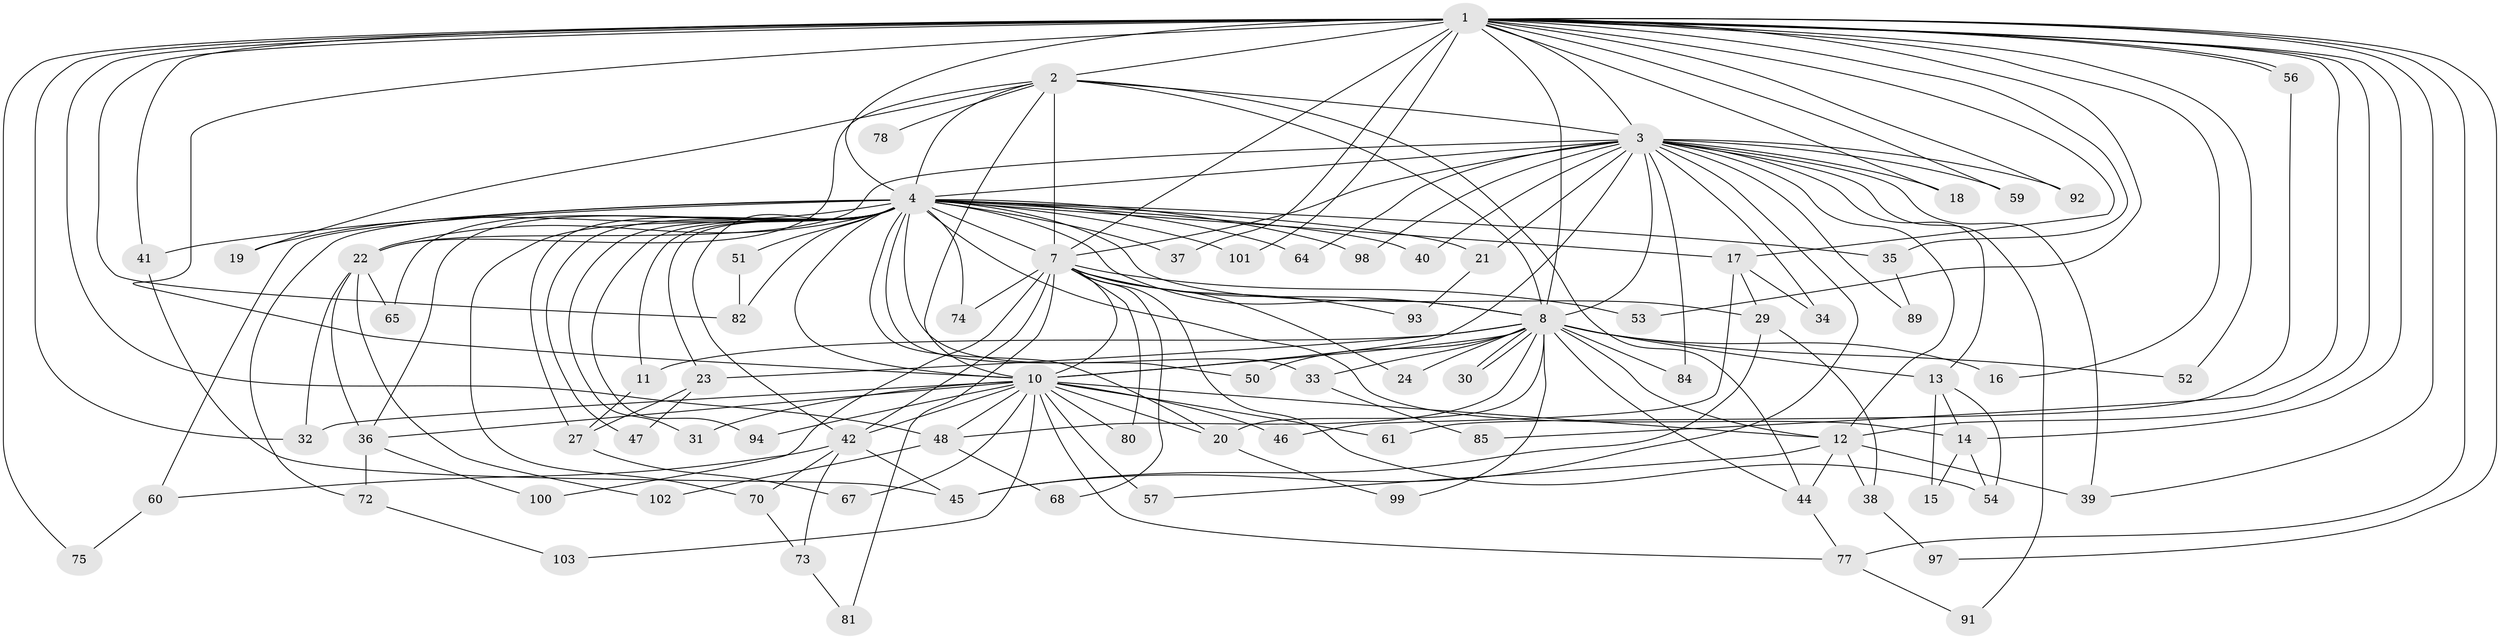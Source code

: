 // original degree distribution, {30: 0.009708737864077669, 11: 0.009708737864077669, 26: 0.019417475728155338, 18: 0.009708737864077669, 12: 0.019417475728155338, 19: 0.009708737864077669, 33: 0.009708737864077669, 25: 0.009708737864077669, 3: 0.21359223300970873, 7: 0.009708737864077669, 5: 0.04854368932038835, 2: 0.5339805825242718, 4: 0.08737864077669903, 6: 0.009708737864077669}
// Generated by graph-tools (version 1.1) at 2025/41/03/06/25 10:41:33]
// undirected, 79 vertices, 180 edges
graph export_dot {
graph [start="1"]
  node [color=gray90,style=filled];
  1 [super="+5"];
  2 [super="+6"];
  3 [super="+63"];
  4 [super="+9"];
  7 [super="+28"];
  8 [super="+88"];
  10 [super="+25"];
  11;
  12 [super="+76"];
  13;
  14 [super="+69"];
  15;
  16;
  17;
  18;
  19;
  20 [super="+96"];
  21;
  22 [super="+26"];
  23;
  24;
  27 [super="+49"];
  29 [super="+90"];
  30;
  31 [super="+66"];
  32 [super="+62"];
  33;
  34;
  35;
  36 [super="+58"];
  37;
  38;
  39 [super="+83"];
  40;
  41;
  42 [super="+43"];
  44 [super="+79"];
  45 [super="+86"];
  46;
  47;
  48 [super="+55"];
  50;
  51;
  52;
  53;
  54 [super="+71"];
  56;
  57;
  59;
  60;
  61;
  64;
  65;
  67;
  68;
  70;
  72;
  73;
  74;
  75;
  77 [super="+95"];
  78;
  80;
  81;
  82 [super="+87"];
  84;
  85;
  89;
  91;
  92;
  93;
  94;
  97;
  98;
  99;
  100;
  101;
  102;
  103;
  1 -- 2 [weight=4];
  1 -- 3 [weight=2];
  1 -- 4 [weight=4];
  1 -- 7 [weight=3];
  1 -- 8 [weight=2];
  1 -- 10 [weight=2];
  1 -- 12;
  1 -- 16;
  1 -- 17;
  1 -- 18;
  1 -- 35;
  1 -- 37;
  1 -- 39;
  1 -- 41;
  1 -- 52;
  1 -- 53;
  1 -- 56;
  1 -- 56;
  1 -- 59;
  1 -- 75;
  1 -- 92;
  1 -- 97;
  1 -- 101;
  1 -- 77;
  1 -- 85;
  1 -- 14;
  1 -- 48;
  1 -- 82;
  1 -- 32;
  2 -- 3 [weight=2];
  2 -- 4 [weight=4];
  2 -- 7 [weight=2];
  2 -- 8 [weight=2];
  2 -- 10 [weight=2];
  2 -- 22;
  2 -- 78 [weight=2];
  2 -- 44;
  2 -- 19;
  3 -- 4 [weight=2];
  3 -- 7;
  3 -- 8 [weight=2];
  3 -- 10;
  3 -- 13;
  3 -- 18;
  3 -- 21;
  3 -- 34;
  3 -- 39;
  3 -- 40;
  3 -- 59;
  3 -- 64;
  3 -- 84;
  3 -- 89;
  3 -- 91;
  3 -- 92;
  3 -- 98;
  3 -- 12;
  3 -- 22;
  3 -- 45;
  4 -- 7 [weight=2];
  4 -- 8 [weight=2];
  4 -- 10 [weight=2];
  4 -- 11;
  4 -- 17;
  4 -- 29;
  4 -- 41;
  4 -- 60;
  4 -- 64;
  4 -- 65;
  4 -- 94;
  4 -- 98;
  4 -- 70;
  4 -- 72;
  4 -- 74;
  4 -- 14;
  4 -- 82;
  4 -- 19;
  4 -- 20;
  4 -- 21;
  4 -- 22;
  4 -- 23;
  4 -- 27;
  4 -- 31 [weight=2];
  4 -- 33;
  4 -- 35;
  4 -- 36;
  4 -- 37;
  4 -- 101;
  4 -- 40;
  4 -- 42;
  4 -- 47;
  4 -- 50;
  4 -- 51;
  7 -- 8;
  7 -- 10 [weight=2];
  7 -- 24;
  7 -- 53;
  7 -- 54;
  7 -- 68;
  7 -- 74;
  7 -- 80;
  7 -- 100;
  7 -- 81;
  7 -- 93;
  7 -- 42;
  8 -- 10;
  8 -- 11;
  8 -- 13;
  8 -- 16;
  8 -- 23;
  8 -- 24;
  8 -- 30;
  8 -- 30;
  8 -- 33;
  8 -- 48;
  8 -- 50;
  8 -- 52;
  8 -- 84;
  8 -- 99;
  8 -- 20;
  8 -- 12;
  8 -- 44;
  10 -- 12;
  10 -- 20;
  10 -- 31;
  10 -- 32;
  10 -- 36;
  10 -- 42;
  10 -- 46;
  10 -- 48;
  10 -- 57;
  10 -- 61;
  10 -- 67;
  10 -- 77;
  10 -- 80;
  10 -- 94;
  10 -- 103;
  11 -- 27;
  12 -- 38;
  12 -- 44;
  12 -- 57;
  12 -- 39;
  13 -- 14;
  13 -- 15;
  13 -- 54;
  14 -- 15;
  14 -- 54;
  17 -- 29;
  17 -- 34;
  17 -- 46;
  20 -- 99;
  21 -- 93;
  22 -- 32;
  22 -- 65;
  22 -- 102;
  22 -- 36;
  23 -- 47;
  23 -- 27;
  27 -- 67;
  29 -- 38;
  29 -- 45;
  33 -- 85;
  35 -- 89;
  36 -- 72;
  36 -- 100;
  38 -- 97;
  41 -- 45;
  42 -- 45;
  42 -- 60;
  42 -- 73;
  42 -- 70;
  44 -- 77;
  48 -- 68;
  48 -- 102;
  51 -- 82;
  56 -- 61;
  60 -- 75;
  70 -- 73;
  72 -- 103;
  73 -- 81;
  77 -- 91;
}
